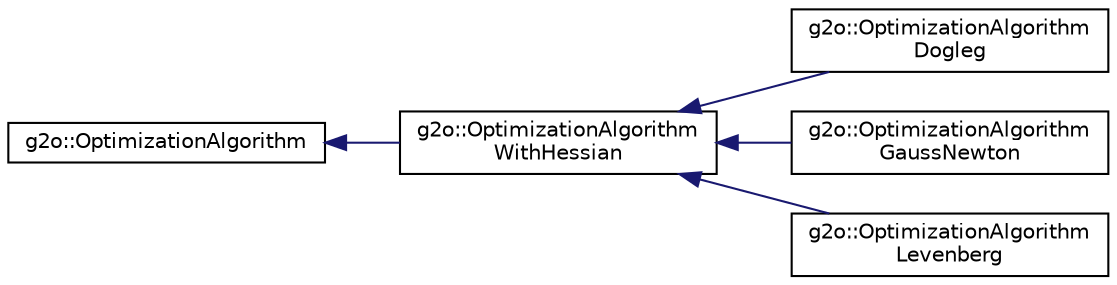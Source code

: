digraph "Graphical Class Hierarchy"
{
  edge [fontname="Helvetica",fontsize="10",labelfontname="Helvetica",labelfontsize="10"];
  node [fontname="Helvetica",fontsize="10",shape=record];
  rankdir="LR";
  Node0 [label="g2o::OptimizationAlgorithm",height=0.2,width=0.4,color="black", fillcolor="white", style="filled",URL="$classg2o_1_1_optimization_algorithm.html",tooltip="Generic interface for a non-linear solver operating on a graph. "];
  Node0 -> Node1 [dir="back",color="midnightblue",fontsize="10",style="solid",fontname="Helvetica"];
  Node1 [label="g2o::OptimizationAlgorithm\lWithHessian",height=0.2,width=0.4,color="black", fillcolor="white", style="filled",URL="$classg2o_1_1_optimization_algorithm_with_hessian.html",tooltip="Base for solvers operating on the approximated Hessian, e.g., Gauss-Newton, Levenberg. "];
  Node1 -> Node2 [dir="back",color="midnightblue",fontsize="10",style="solid",fontname="Helvetica"];
  Node2 [label="g2o::OptimizationAlgorithm\lDogleg",height=0.2,width=0.4,color="black", fillcolor="white", style="filled",URL="$classg2o_1_1_optimization_algorithm_dogleg.html",tooltip="Implementation of Powell&#39;s Dogleg Algorithm. "];
  Node1 -> Node3 [dir="back",color="midnightblue",fontsize="10",style="solid",fontname="Helvetica"];
  Node3 [label="g2o::OptimizationAlgorithm\lGaussNewton",height=0.2,width=0.4,color="black", fillcolor="white", style="filled",URL="$classg2o_1_1_optimization_algorithm_gauss_newton.html",tooltip="Implementation of the Gauss Newton Algorithm. "];
  Node1 -> Node4 [dir="back",color="midnightblue",fontsize="10",style="solid",fontname="Helvetica"];
  Node4 [label="g2o::OptimizationAlgorithm\lLevenberg",height=0.2,width=0.4,color="black", fillcolor="white", style="filled",URL="$classg2o_1_1_optimization_algorithm_levenberg.html",tooltip="Implementation of the Levenberg Algorithm. "];
}
